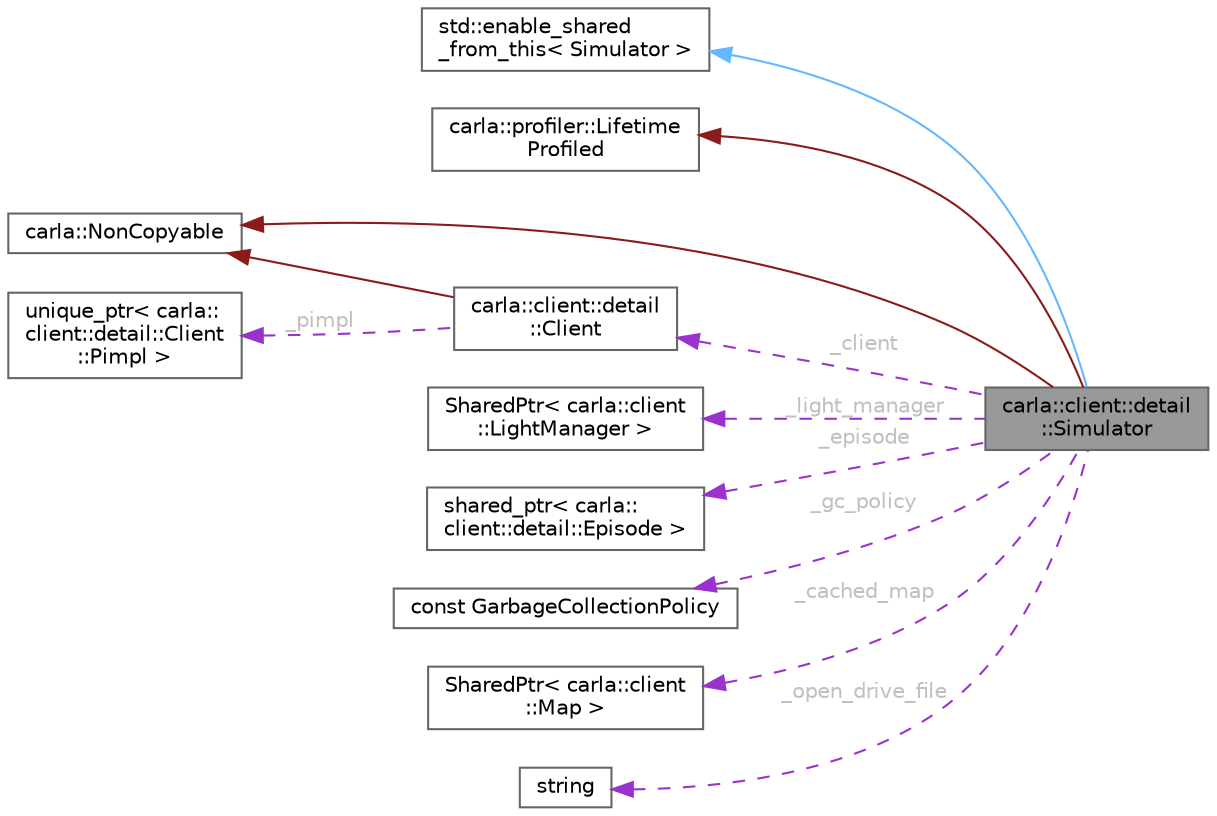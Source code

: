 digraph "carla::client::detail::Simulator"
{
 // INTERACTIVE_SVG=YES
 // LATEX_PDF_SIZE
  bgcolor="transparent";
  edge [fontname=Helvetica,fontsize=10,labelfontname=Helvetica,labelfontsize=10];
  node [fontname=Helvetica,fontsize=10,shape=box,height=0.2,width=0.4];
  rankdir="LR";
  Node1 [id="Node000001",label="carla::client::detail\l::Simulator",height=0.2,width=0.4,color="gray40", fillcolor="grey60", style="filled", fontcolor="black",tooltip="Connects and controls a CARLA Simulator."];
  Node2 -> Node1 [id="edge1_Node000001_Node000002",dir="back",color="steelblue1",style="solid",tooltip=" "];
  Node2 [id="Node000002",label="std::enable_shared\l_from_this\< Simulator \>",height=0.2,width=0.4,color="gray40", fillcolor="white", style="filled",tooltip=" "];
  Node3 -> Node1 [id="edge2_Node000001_Node000003",dir="back",color="firebrick4",style="solid",tooltip=" "];
  Node3 [id="Node000003",label="carla::profiler::Lifetime\lProfiled",height=0.2,width=0.4,color="gray40", fillcolor="white", style="filled",URL="$df/d3e/classcarla_1_1profiler_1_1LifetimeProfiled.html",tooltip=" "];
  Node4 -> Node1 [id="edge3_Node000001_Node000004",dir="back",color="firebrick4",style="solid",tooltip=" "];
  Node4 [id="Node000004",label="carla::NonCopyable",height=0.2,width=0.4,color="gray40", fillcolor="white", style="filled",URL="$d4/d8b/classcarla_1_1NonCopyable.html",tooltip="Inherit (privately) to suppress copy/move construction and assignment."];
  Node5 -> Node1 [id="edge4_Node000001_Node000005",dir="back",color="darkorchid3",style="dashed",tooltip=" ",label=" _client",fontcolor="grey" ];
  Node5 [id="Node000005",label="carla::client::detail\l::Client",height=0.2,width=0.4,color="gray40", fillcolor="white", style="filled",URL="$dd/ddd/classcarla_1_1client_1_1detail_1_1Client.html",tooltip="Provides communication with the rpc and streaming servers of a CARLA simulator."];
  Node4 -> Node5 [id="edge5_Node000005_Node000004",dir="back",color="firebrick4",style="solid",tooltip=" "];
  Node6 -> Node5 [id="edge6_Node000005_Node000006",dir="back",color="darkorchid3",style="dashed",tooltip=" ",label=" _pimpl",fontcolor="grey" ];
  Node6 [id="Node000006",label="unique_ptr\< carla::\lclient::detail::Client\l::Pimpl \>",height=0.2,width=0.4,color="gray40", fillcolor="white", style="filled",tooltip=" "];
  Node7 -> Node1 [id="edge7_Node000001_Node000007",dir="back",color="darkorchid3",style="dashed",tooltip=" ",label=" _light_manager",fontcolor="grey" ];
  Node7 [id="Node000007",label="SharedPtr\< carla::client\l::LightManager \>",height=0.2,width=0.4,color="gray40", fillcolor="white", style="filled",tooltip=" "];
  Node8 -> Node1 [id="edge8_Node000001_Node000008",dir="back",color="darkorchid3",style="dashed",tooltip=" ",label=" _episode",fontcolor="grey" ];
  Node8 [id="Node000008",label="shared_ptr\< carla::\lclient::detail::Episode \>",height=0.2,width=0.4,color="gray40", fillcolor="white", style="filled",tooltip=" "];
  Node9 -> Node1 [id="edge9_Node000001_Node000009",dir="back",color="darkorchid3",style="dashed",tooltip=" ",label=" _gc_policy",fontcolor="grey" ];
  Node9 [id="Node000009",label="const GarbageCollectionPolicy",height=0.2,width=0.4,color="gray40", fillcolor="white", style="filled",tooltip=" "];
  Node10 -> Node1 [id="edge10_Node000001_Node000010",dir="back",color="darkorchid3",style="dashed",tooltip=" ",label=" _cached_map",fontcolor="grey" ];
  Node10 [id="Node000010",label="SharedPtr\< carla::client\l::Map \>",height=0.2,width=0.4,color="gray40", fillcolor="white", style="filled",tooltip=" "];
  Node11 -> Node1 [id="edge11_Node000001_Node000011",dir="back",color="darkorchid3",style="dashed",tooltip=" ",label=" _open_drive_file",fontcolor="grey" ];
  Node11 [id="Node000011",label="string",height=0.2,width=0.4,color="gray40", fillcolor="white", style="filled",tooltip=" "];
}
